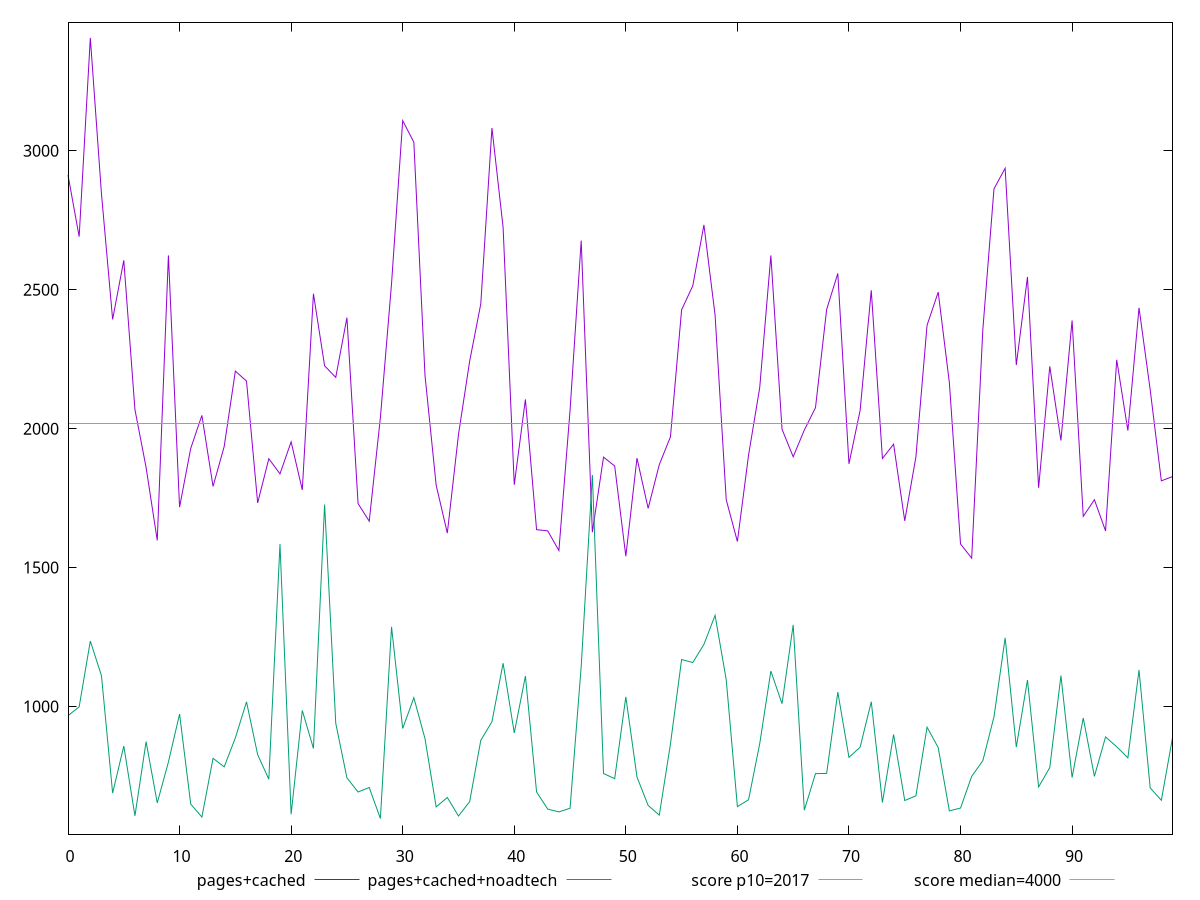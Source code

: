 reset

$pagesCached <<EOF
0 2912.484000000001
1 2691.168000000005
2 3406.475999999986
3 2845.095999999995
4 2393.184000000001
5 2605.896000000003
6 2068.5639999999985
7 1860.4240000000025
8 1597.8079999999993
9 2623.5279999999966
10 1717.6000000000008
11 1928.7199999999998
12 2047.6680000000013
13 1792.0440000000015
14 1935.779999999999
15 2207.0799999999977
16 2171.2199999999957
17 1732.7280000000007
18 1891.8120000000004
19 1837.2960000000007
20 1952.5479999999952
21 1779.4800000000012
22 2485.4999999999973
23 2226.1640000000043
24 2184.492000000002
25 2399.492
26 1730.2360000000017
27 1666.9200000000035
28 2039.228000000001
29 2522.0560000000014
30 3108.7759999999957
31 3030.9000000000015
32 2190.984000000001
33 1796.408000000002
34 1624.1440000000027
35 1978.6880000000003
36 2242.5519999999997
37 2449.083999999996
38 3082.0079999999903
39 2723.991999999999
40 1798.000000000002
41 2105.3079999999964
42 1636.3400000000024
43 1631.9960000000026
44 1561.180000000001
45 2065.688000000001
46 2676.8639999999928
47 1627.192000000002
48 1897.3800000000012
49 1865.6160000000016
50 1540.8360000000011
51 1893.9160000000018
52 1712.996000000002
53 1870.3680000000022
54 1970.6320000000014
55 2427.7279999999982
56 2514.0519999999888
57 2733.3519999999926
58 2408.492000000001
59 1743.7960000000016
60 1593.6280000000029
61 1904.6360000000018
62 2147.1440000000002
63 2623.4519999999993
64 1997.9640000000009
65 1898.7280000000023
66 1995.0960000000018
67 2075.531999999998
68 2428.9559999999956
69 2558.612
70 1873.328000000001
71 2065.516000000002
72 2497.959999999995
73 1892.5960000000018
74 1944.1720000000003
75 1668.1680000000015
76 1898.0400000000002
77 2372.0079999999994
78 2491.4119999999934
79 2165.396
80 1584.9600000000005
81 1533.7440000000004
82 2356.6799999999994
83 2863.1999999999966
84 2937.351999999987
85 2229.019999999999
86 2546.0879999999984
87 1787.0200000000011
88 2224.2319999999986
89 1957.4000000000024
90 2389.2799999999984
91 1684.1640000000018
92 1744.2040000000022
93 1631.887999999999
94 2247.780000000003
95 1993.028000000001
96 2435.0919999999996
97 2140.171999999995
98 1812.088000000001
99 1827.5040000000008
EOF

$pagesCachedNoadtech <<EOF
0 966.8400000000004
1 998.6880000000008
2 1235.4599999999996
3 1110.6440000000007
4 688.176000000001
5 857.4440000000006
6 606.4760000000011
7 873.2960000000014
8 652.7040000000012
9 799.8640000000005
10 972.7120000000018
11 648.6960000000008
12 601.8280000000009
13 813.3480000000005
14 782.6600000000009
15 886.9720000000012
16 1016.5840000000004
17 826.448000000001
18 738.1040000000007
19 1584.3439999999955
20 612.0280000000005
21 985.5280000000018
22 848.6960000000003
23 1726.8040000000008
24 939.4080000000015
25 743.0760000000009
26 691.9680000000005
27 708.2960000000006
28 596.6160000000004
29 1286.4560000000008
30 920.8280000000016
31 1031.4320000000014
32 883.8000000000012
33 638.3960000000003
34 672.3320000000003
35 605.7760000000002
36 657.1800000000005
37 878.1320000000002
38 945.1000000000001
39 1155.6319999999998
40 904.6920000000014
41 1109.268000000001
42 692.2920000000007
43 630.5240000000008
44 620.4800000000009
45 633.4960000000002
46 1144.2160000000008
47 1833.2519999999986
48 758.6800000000007
49 739.9200000000006
50 1034.616
51 746.0520000000008
52 643.6800000000004
53 608.8520000000002
54 865.1560000000011
55 1169.0880000000004
56 1158.024000000001
57 1223.4920000000018
58 1328.112000000001
59 1095.876
60 639.4560000000006
61 664.1040000000008
62 865.6240000000009
63 1127.288000000001
64 1009.808000000001
65 1293.6520000000005
66 626.7920000000005
67 758.2360000000008
68 758.9440000000011
69 1051.660000000002
70 816.8080000000007
71 853.4800000000013
72 1016.9160000000004
73 654.2960000000011
74 899.1920000000013
75 661.376
76 678.272
77 925.4000000000013
78 851.8360000000006
79 624.2600000000008
80 634.2880000000005
81 748.2320000000003
82 804.9240000000003
83 962.784000000001
84 1246.9880000000007
85 853.7960000000005
86 1094.8760000000009
87 710.3120000000008
88 779.9880000000007
89 1111.036
90 744.3480000000006
91 958.4920000000006
92 748.3960000000002
93 890.3000000000008
94 854.8760000000011
95 815.0040000000008
96 1131.2320000000007
97 706.8520000000007
98 662.2520000000007
99 887.3600000000006
EOF

set key outside below
set xrange [0:99]
set yrange [540.4188000000007:3462.6731999999856]
set trange [540.4188000000007:3462.6731999999856]
set terminal svg size 640, 520 enhanced background rgb 'white'
set output "report_00017_2021-02-10T15-08-03.406Z/mainthread-work-breakdown/comparison/line/1_vs_2.svg"

plot $pagesCached title "pages+cached" with line, \
     $pagesCachedNoadtech title "pages+cached+noadtech" with line, \
     2017 title "score p10=2017", \
     4000 title "score median=4000"

reset
